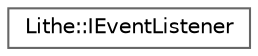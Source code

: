 digraph "Graphical Class Hierarchy"
{
 // LATEX_PDF_SIZE
  bgcolor="transparent";
  edge [fontname=Helvetica,fontsize=10,labelfontname=Helvetica,labelfontsize=10];
  node [fontname=Helvetica,fontsize=10,shape=box,height=0.2,width=0.4];
  rankdir="LR";
  Node0 [id="Node000000",label="Lithe::IEventListener",height=0.2,width=0.4,color="grey40", fillcolor="white", style="filled",URL="$class_lithe_1_1_i_event_listener.html",tooltip=" "];
}
